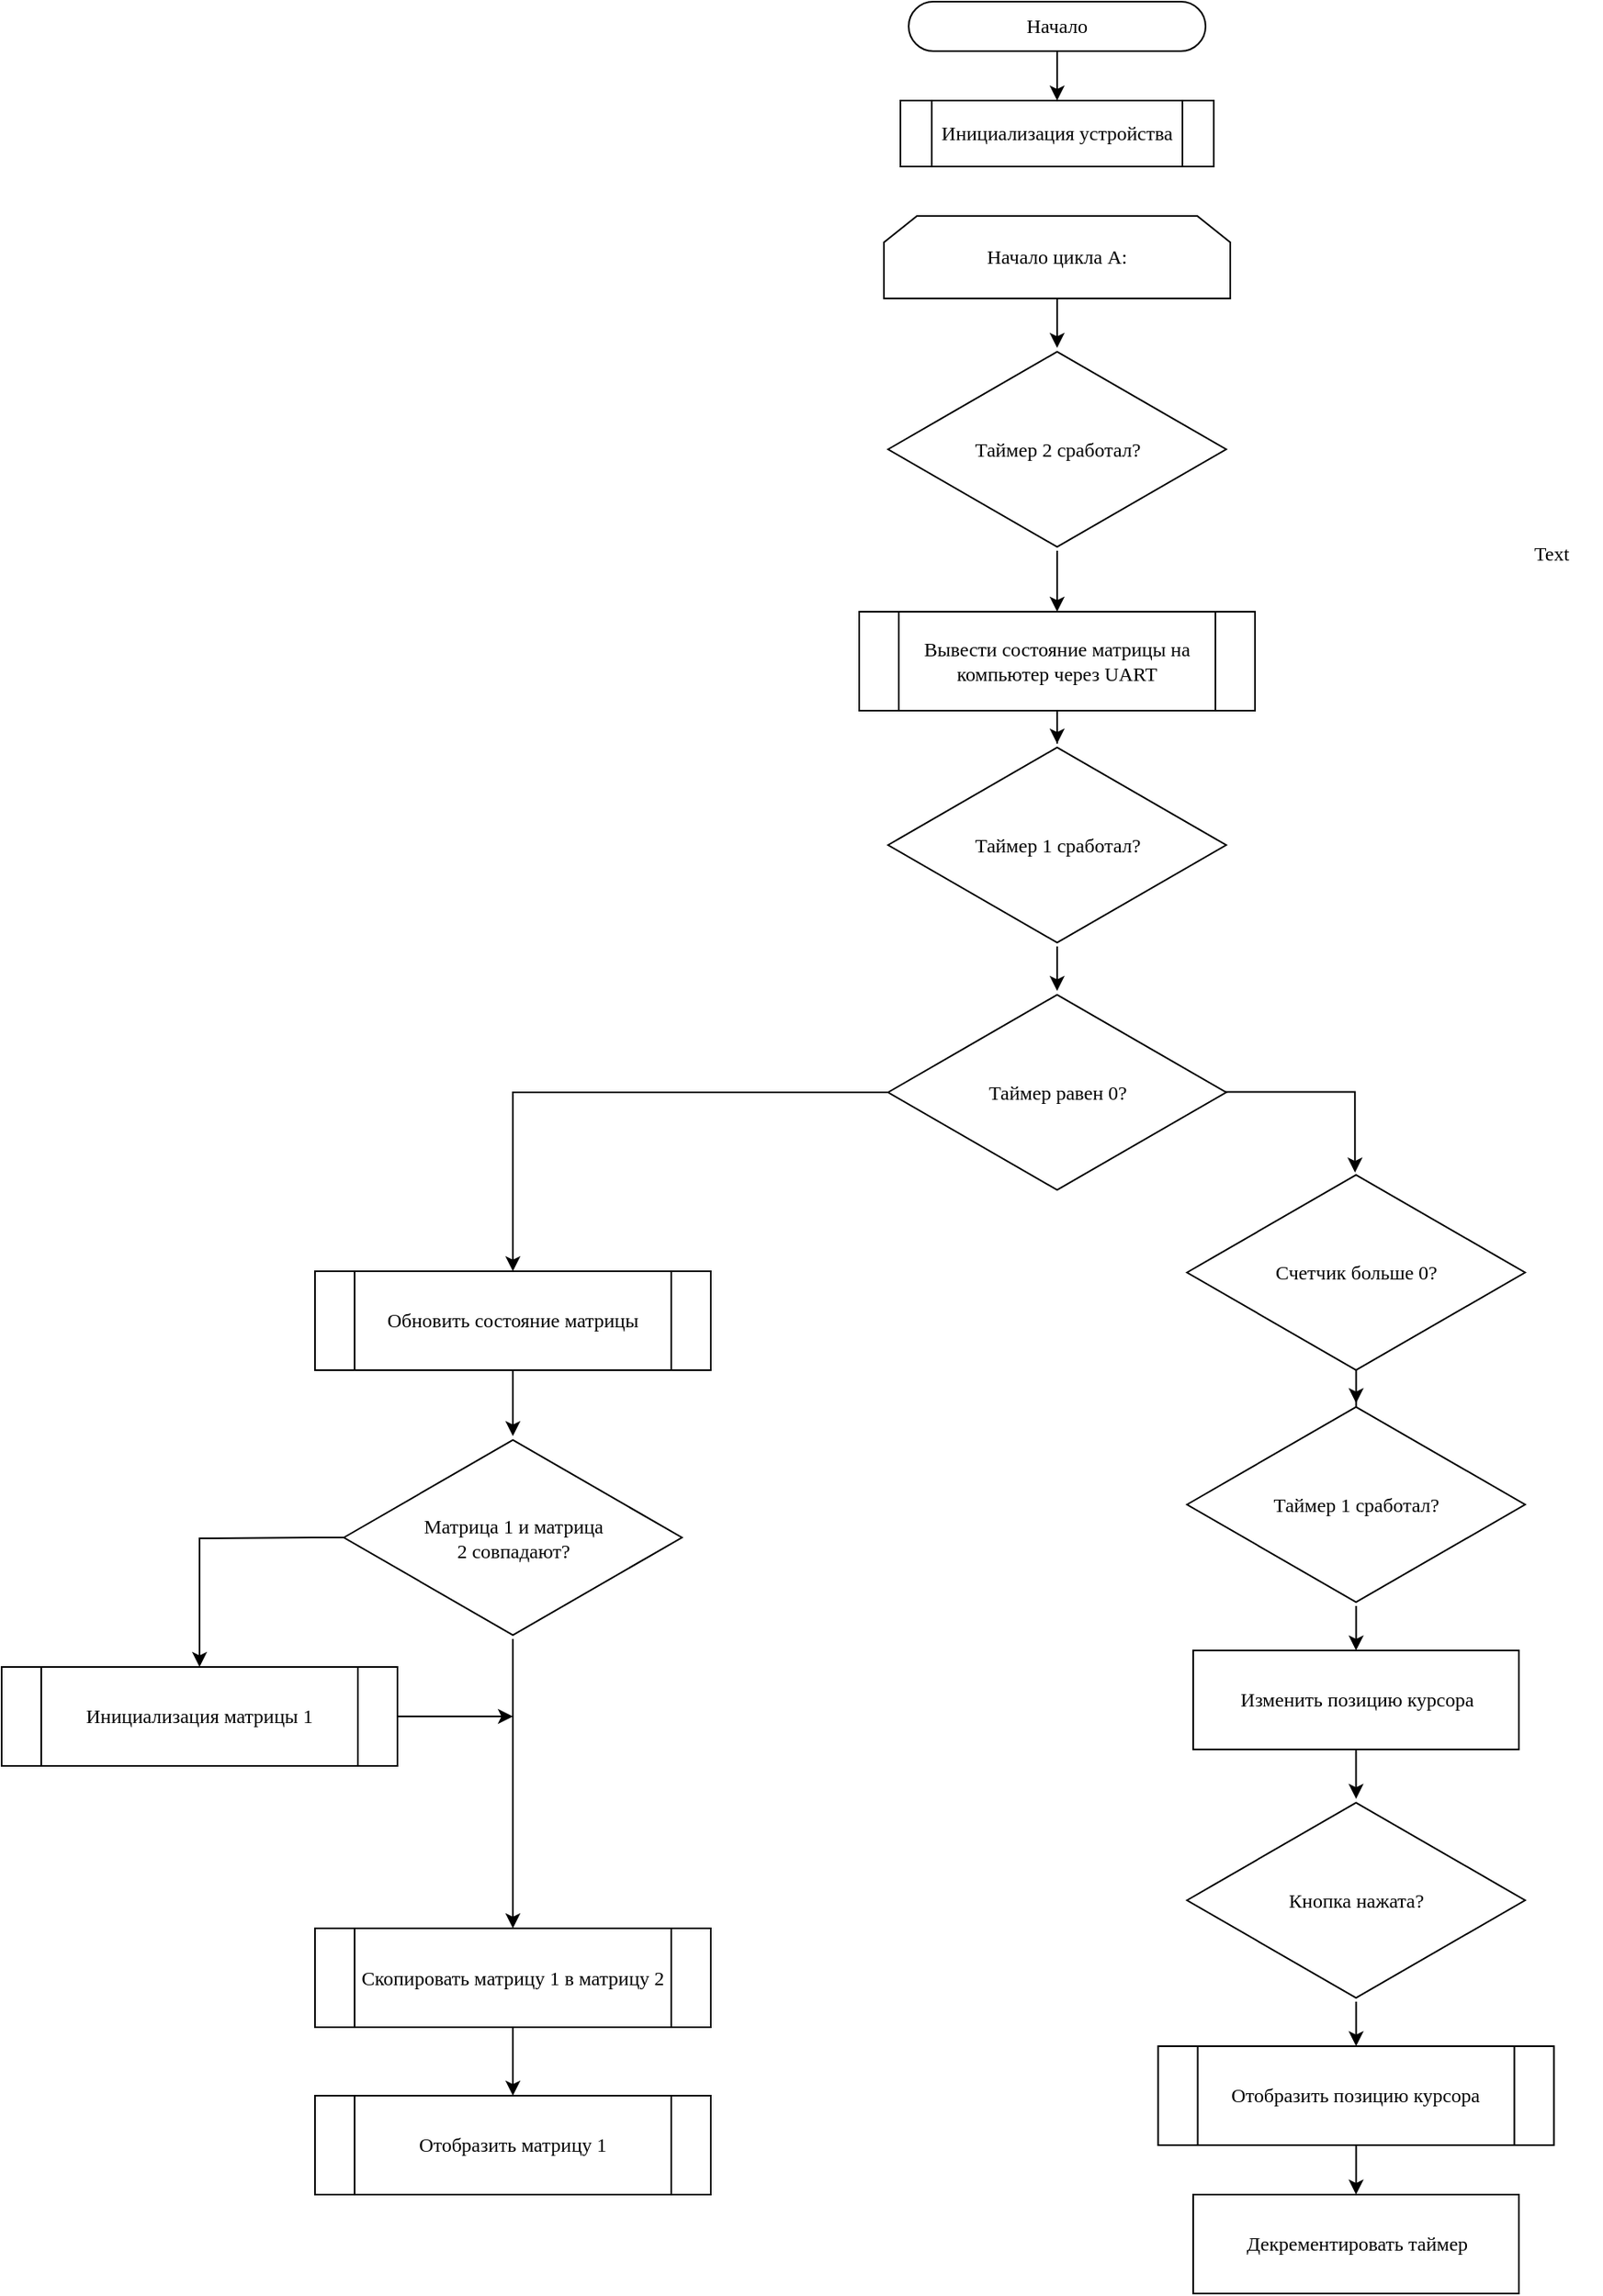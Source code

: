 <mxfile version="15.5.1" type="github">
  <diagram id="C5RBs43oDa-KdzZeNtuy" name="Page-1">
    <mxGraphModel dx="4406" dy="2303" grid="1" gridSize="10" guides="1" tooltips="1" connect="1" arrows="1" fold="1" page="1" pageScale="1" pageWidth="2336" pageHeight="1654" math="0" shadow="0">
      <root>
        <mxCell id="WIyWlLk6GJQsqaUBKTNV-0" />
        <mxCell id="WIyWlLk6GJQsqaUBKTNV-1" parent="WIyWlLk6GJQsqaUBKTNV-0" />
        <mxCell id="nwCR8Wp00dpBARo_HuRd-25" value="" style="edgeStyle=orthogonalEdgeStyle;rounded=0;orthogonalLoop=1;jettySize=auto;html=1;fontFamily=GOST_type_B;fontSource=http%3A%2F%2Fru.legionfonts.com%2Fdownload%2Fgost-2-304-81-type-b-italic;" edge="1" parent="WIyWlLk6GJQsqaUBKTNV-1" source="nwCR8Wp00dpBARo_HuRd-1" target="nwCR8Wp00dpBARo_HuRd-12">
          <mxGeometry relative="1" as="geometry" />
        </mxCell>
        <mxCell id="nwCR8Wp00dpBARo_HuRd-1" value="Вывести состояние матрицы на компьютер через UART" style="shape=process;whiteSpace=wrap;html=1;backgroundOutline=1;fontFamily=Tahoma;" vertex="1" parent="WIyWlLk6GJQsqaUBKTNV-1">
          <mxGeometry x="910" y="650" width="240" height="60" as="geometry" />
        </mxCell>
        <mxCell id="nwCR8Wp00dpBARo_HuRd-24" style="edgeStyle=orthogonalEdgeStyle;rounded=0;orthogonalLoop=1;jettySize=auto;html=1;entryX=0.5;entryY=0;entryDx=0;entryDy=0;fontFamily=GOST_type_B;fontSource=http%3A%2F%2Fru.legionfonts.com%2Fdownload%2Fgost-2-304-81-type-b-italic;" edge="1" parent="WIyWlLk6GJQsqaUBKTNV-1" source="nwCR8Wp00dpBARo_HuRd-4" target="nwCR8Wp00dpBARo_HuRd-1">
          <mxGeometry relative="1" as="geometry" />
        </mxCell>
        <mxCell id="nwCR8Wp00dpBARo_HuRd-4" value="Таймер 2 сработал?" style="html=1;whiteSpace=wrap;aspect=fixed;shape=isoRectangle;fontFamily=Tahoma;" vertex="1" parent="WIyWlLk6GJQsqaUBKTNV-1">
          <mxGeometry x="927.5" y="490" width="205" height="123" as="geometry" />
        </mxCell>
        <mxCell id="nwCR8Wp00dpBARo_HuRd-10" value="" style="edgeStyle=orthogonalEdgeStyle;rounded=0;orthogonalLoop=1;jettySize=auto;html=1;fontFamily=GOST_type_B;fontSource=http%3A%2F%2Fru.legionfonts.com%2Fdownload%2Fgost-2-304-81-type-b-italic;" edge="1" parent="WIyWlLk6GJQsqaUBKTNV-1" source="nwCR8Wp00dpBARo_HuRd-6" target="nwCR8Wp00dpBARo_HuRd-9">
          <mxGeometry relative="1" as="geometry" />
        </mxCell>
        <mxCell id="nwCR8Wp00dpBARo_HuRd-6" value="Начало" style="rounded=1;whiteSpace=wrap;html=1;fontFamily=Tahoma;arcSize=50;" vertex="1" parent="WIyWlLk6GJQsqaUBKTNV-1">
          <mxGeometry x="940" y="280" width="180" height="30" as="geometry" />
        </mxCell>
        <mxCell id="nwCR8Wp00dpBARo_HuRd-7" value="Text" style="text;html=1;strokeColor=none;fillColor=none;align=center;verticalAlign=middle;whiteSpace=wrap;rounded=0;fontFamily=GOST;fontSource=https%3A%2F%2Ffontlibrary.org%2Fru%2Ffont%2Fgostrus-type-a;" vertex="1" parent="WIyWlLk6GJQsqaUBKTNV-1">
          <mxGeometry x="1300" y="600" width="60" height="30" as="geometry" />
        </mxCell>
        <mxCell id="nwCR8Wp00dpBARo_HuRd-9" value="Инициализация устройства" style="shape=process;whiteSpace=wrap;html=1;backgroundOutline=1;fontFamily=GOST_type_B;fontSource=http%3A%2F%2Fru.legionfonts.com%2Fdownload%2Fgost-2-304-81-type-b-italic;" vertex="1" parent="WIyWlLk6GJQsqaUBKTNV-1">
          <mxGeometry x="935" y="340" width="190" height="40" as="geometry" />
        </mxCell>
        <mxCell id="nwCR8Wp00dpBARo_HuRd-18" value="" style="edgeStyle=orthogonalEdgeStyle;rounded=0;orthogonalLoop=1;jettySize=auto;html=1;fontFamily=GOST_type_B;fontSource=http%3A%2F%2Fru.legionfonts.com%2Fdownload%2Fgost-2-304-81-type-b-italic;" edge="1" parent="WIyWlLk6GJQsqaUBKTNV-1" source="nwCR8Wp00dpBARo_HuRd-11" target="nwCR8Wp00dpBARo_HuRd-4">
          <mxGeometry relative="1" as="geometry" />
        </mxCell>
        <mxCell id="nwCR8Wp00dpBARo_HuRd-11" value="Начало цикла А:" style="shape=loopLimit;whiteSpace=wrap;html=1;fontFamily=GOST_type_B;fontSource=http%3A%2F%2Fru.legionfonts.com%2Fdownload%2Fgost-2-304-81-type-b-italic;" vertex="1" parent="WIyWlLk6GJQsqaUBKTNV-1">
          <mxGeometry x="925" y="410" width="210" height="50" as="geometry" />
        </mxCell>
        <mxCell id="nwCR8Wp00dpBARo_HuRd-26" value="" style="edgeStyle=orthogonalEdgeStyle;rounded=0;orthogonalLoop=1;jettySize=auto;html=1;fontFamily=GOST_type_B;fontSource=http%3A%2F%2Fru.legionfonts.com%2Fdownload%2Fgost-2-304-81-type-b-italic;" edge="1" parent="WIyWlLk6GJQsqaUBKTNV-1" source="nwCR8Wp00dpBARo_HuRd-12" target="nwCR8Wp00dpBARo_HuRd-20">
          <mxGeometry relative="1" as="geometry" />
        </mxCell>
        <mxCell id="nwCR8Wp00dpBARo_HuRd-12" value="Таймер 1 сработал?" style="html=1;whiteSpace=wrap;aspect=fixed;shape=isoRectangle;fontFamily=Tahoma;" vertex="1" parent="WIyWlLk6GJQsqaUBKTNV-1">
          <mxGeometry x="927.5" y="730" width="205" height="123" as="geometry" />
        </mxCell>
        <mxCell id="nwCR8Wp00dpBARo_HuRd-38" value="" style="edgeStyle=orthogonalEdgeStyle;rounded=0;orthogonalLoop=1;jettySize=auto;html=1;fontFamily=GOST_type_B;fontSource=http%3A%2F%2Fru.legionfonts.com%2Fdownload%2Fgost-2-304-81-type-b-italic;" edge="1" parent="WIyWlLk6GJQsqaUBKTNV-1" source="nwCR8Wp00dpBARo_HuRd-13" target="nwCR8Wp00dpBARo_HuRd-14">
          <mxGeometry relative="1" as="geometry" />
        </mxCell>
        <mxCell id="nwCR8Wp00dpBARo_HuRd-13" value="Обновить состояние матрицы" style="shape=process;whiteSpace=wrap;html=1;backgroundOutline=1;fontFamily=Tahoma;" vertex="1" parent="WIyWlLk6GJQsqaUBKTNV-1">
          <mxGeometry x="580" y="1050" width="240" height="60" as="geometry" />
        </mxCell>
        <mxCell id="nwCR8Wp00dpBARo_HuRd-39" style="edgeStyle=orthogonalEdgeStyle;rounded=0;orthogonalLoop=1;jettySize=auto;html=1;entryX=0.5;entryY=0;entryDx=0;entryDy=0;fontFamily=GOST_type_B;fontSource=http%3A%2F%2Fru.legionfonts.com%2Fdownload%2Fgost-2-304-81-type-b-italic;exitX=0.012;exitY=0.5;exitDx=0;exitDy=0;exitPerimeter=0;" edge="1" parent="WIyWlLk6GJQsqaUBKTNV-1" source="nwCR8Wp00dpBARo_HuRd-14" target="nwCR8Wp00dpBARo_HuRd-15">
          <mxGeometry relative="1" as="geometry">
            <Array as="points">
              <mxPoint x="578" y="1212" />
              <mxPoint x="510" y="1212" />
            </Array>
          </mxGeometry>
        </mxCell>
        <mxCell id="nwCR8Wp00dpBARo_HuRd-41" style="edgeStyle=orthogonalEdgeStyle;rounded=0;orthogonalLoop=1;jettySize=auto;html=1;entryX=0.5;entryY=0;entryDx=0;entryDy=0;fontFamily=GOST_type_B;fontSource=http%3A%2F%2Fru.legionfonts.com%2Fdownload%2Fgost-2-304-81-type-b-italic;" edge="1" parent="WIyWlLk6GJQsqaUBKTNV-1" source="nwCR8Wp00dpBARo_HuRd-14" target="nwCR8Wp00dpBARo_HuRd-16">
          <mxGeometry relative="1" as="geometry" />
        </mxCell>
        <mxCell id="nwCR8Wp00dpBARo_HuRd-14" value="Матрица 1 и матрица &lt;br&gt;2 совпадают?" style="html=1;whiteSpace=wrap;aspect=fixed;shape=isoRectangle;fontFamily=Tahoma;" vertex="1" parent="WIyWlLk6GJQsqaUBKTNV-1">
          <mxGeometry x="597.5" y="1150" width="205" height="123" as="geometry" />
        </mxCell>
        <mxCell id="nwCR8Wp00dpBARo_HuRd-43" style="edgeStyle=orthogonalEdgeStyle;rounded=0;orthogonalLoop=1;jettySize=auto;html=1;fontFamily=GOST_type_B;fontSource=http%3A%2F%2Fru.legionfonts.com%2Fdownload%2Fgost-2-304-81-type-b-italic;" edge="1" parent="WIyWlLk6GJQsqaUBKTNV-1" source="nwCR8Wp00dpBARo_HuRd-15">
          <mxGeometry relative="1" as="geometry">
            <mxPoint x="700" y="1320" as="targetPoint" />
          </mxGeometry>
        </mxCell>
        <mxCell id="nwCR8Wp00dpBARo_HuRd-15" value="Инициализация матрицы 1" style="shape=process;whiteSpace=wrap;html=1;backgroundOutline=1;fontFamily=Tahoma;" vertex="1" parent="WIyWlLk6GJQsqaUBKTNV-1">
          <mxGeometry x="390" y="1290" width="240" height="60" as="geometry" />
        </mxCell>
        <mxCell id="nwCR8Wp00dpBARo_HuRd-42" value="" style="edgeStyle=orthogonalEdgeStyle;rounded=0;orthogonalLoop=1;jettySize=auto;html=1;fontFamily=GOST_type_B;fontSource=http%3A%2F%2Fru.legionfonts.com%2Fdownload%2Fgost-2-304-81-type-b-italic;" edge="1" parent="WIyWlLk6GJQsqaUBKTNV-1" source="nwCR8Wp00dpBARo_HuRd-16" target="nwCR8Wp00dpBARo_HuRd-17">
          <mxGeometry relative="1" as="geometry" />
        </mxCell>
        <mxCell id="nwCR8Wp00dpBARo_HuRd-16" value="Скопировать матрицу 1 в матрицу 2" style="shape=process;whiteSpace=wrap;html=1;backgroundOutline=1;fontFamily=Tahoma;" vertex="1" parent="WIyWlLk6GJQsqaUBKTNV-1">
          <mxGeometry x="580" y="1448.5" width="240" height="60" as="geometry" />
        </mxCell>
        <mxCell id="nwCR8Wp00dpBARo_HuRd-17" value="Отобразить матрицу 1" style="shape=process;whiteSpace=wrap;html=1;backgroundOutline=1;fontFamily=Tahoma;" vertex="1" parent="WIyWlLk6GJQsqaUBKTNV-1">
          <mxGeometry x="580" y="1550" width="240" height="60" as="geometry" />
        </mxCell>
        <mxCell id="nwCR8Wp00dpBARo_HuRd-27" style="edgeStyle=orthogonalEdgeStyle;rounded=0;orthogonalLoop=1;jettySize=auto;html=1;fontFamily=GOST_type_B;fontSource=http%3A%2F%2Fru.legionfonts.com%2Fdownload%2Fgost-2-304-81-type-b-italic;entryX=0.497;entryY=0.007;entryDx=0;entryDy=0;entryPerimeter=0;exitX=0.992;exitY=0.498;exitDx=0;exitDy=0;exitPerimeter=0;" edge="1" parent="WIyWlLk6GJQsqaUBKTNV-1" source="nwCR8Wp00dpBARo_HuRd-20" target="nwCR8Wp00dpBARo_HuRd-21">
          <mxGeometry relative="1" as="geometry">
            <mxPoint x="1200" y="941.5" as="targetPoint" />
            <Array as="points">
              <mxPoint x="1211" y="941" />
            </Array>
          </mxGeometry>
        </mxCell>
        <mxCell id="nwCR8Wp00dpBARo_HuRd-37" style="edgeStyle=orthogonalEdgeStyle;rounded=0;orthogonalLoop=1;jettySize=auto;html=1;fontFamily=GOST_type_B;fontSource=http%3A%2F%2Fru.legionfonts.com%2Fdownload%2Fgost-2-304-81-type-b-italic;" edge="1" parent="WIyWlLk6GJQsqaUBKTNV-1" source="nwCR8Wp00dpBARo_HuRd-20" target="nwCR8Wp00dpBARo_HuRd-13">
          <mxGeometry relative="1" as="geometry">
            <mxPoint x="860" y="1050" as="targetPoint" />
          </mxGeometry>
        </mxCell>
        <mxCell id="nwCR8Wp00dpBARo_HuRd-20" value="Таймер равен 0?" style="html=1;whiteSpace=wrap;aspect=fixed;shape=isoRectangle;fontFamily=Tahoma;" vertex="1" parent="WIyWlLk6GJQsqaUBKTNV-1">
          <mxGeometry x="927.5" y="880" width="205" height="123" as="geometry" />
        </mxCell>
        <mxCell id="nwCR8Wp00dpBARo_HuRd-29" value="" style="edgeStyle=orthogonalEdgeStyle;rounded=0;orthogonalLoop=1;jettySize=auto;html=1;fontFamily=GOST_type_B;fontSource=http%3A%2F%2Fru.legionfonts.com%2Fdownload%2Fgost-2-304-81-type-b-italic;" edge="1" parent="WIyWlLk6GJQsqaUBKTNV-1" source="nwCR8Wp00dpBARo_HuRd-21" target="nwCR8Wp00dpBARo_HuRd-28">
          <mxGeometry relative="1" as="geometry" />
        </mxCell>
        <mxCell id="nwCR8Wp00dpBARo_HuRd-21" value="Счетчик больше 0?" style="html=1;whiteSpace=wrap;aspect=fixed;shape=isoRectangle;fontFamily=Tahoma;" vertex="1" parent="WIyWlLk6GJQsqaUBKTNV-1">
          <mxGeometry x="1108.75" y="989.25" width="205" height="123" as="geometry" />
        </mxCell>
        <mxCell id="nwCR8Wp00dpBARo_HuRd-32" value="" style="edgeStyle=orthogonalEdgeStyle;rounded=0;orthogonalLoop=1;jettySize=auto;html=1;fontFamily=GOST_type_B;fontSource=http%3A%2F%2Fru.legionfonts.com%2Fdownload%2Fgost-2-304-81-type-b-italic;" edge="1" parent="WIyWlLk6GJQsqaUBKTNV-1" source="nwCR8Wp00dpBARo_HuRd-22" target="nwCR8Wp00dpBARo_HuRd-31">
          <mxGeometry relative="1" as="geometry" />
        </mxCell>
        <UserObject label="Изменить позицию курсора" treeRoot="1" id="nwCR8Wp00dpBARo_HuRd-22">
          <mxCell style="whiteSpace=wrap;html=1;align=center;treeFolding=1;treeMoving=1;newEdgeStyle={&quot;edgeStyle&quot;:&quot;elbowEdgeStyle&quot;,&quot;startArrow&quot;:&quot;none&quot;,&quot;endArrow&quot;:&quot;none&quot;};fontFamily=GOST_type_B;fontSource=http%3A%2F%2Fru.legionfonts.com%2Fdownload%2Fgost-2-304-81-type-b-italic;" vertex="1" parent="WIyWlLk6GJQsqaUBKTNV-1">
            <mxGeometry x="1112.5" y="1280" width="197.5" height="60" as="geometry" />
          </mxCell>
        </UserObject>
        <mxCell id="nwCR8Wp00dpBARo_HuRd-30" value="" style="edgeStyle=orthogonalEdgeStyle;rounded=0;orthogonalLoop=1;jettySize=auto;html=1;fontFamily=GOST_type_B;fontSource=http%3A%2F%2Fru.legionfonts.com%2Fdownload%2Fgost-2-304-81-type-b-italic;" edge="1" parent="WIyWlLk6GJQsqaUBKTNV-1" source="nwCR8Wp00dpBARo_HuRd-28" target="nwCR8Wp00dpBARo_HuRd-22">
          <mxGeometry relative="1" as="geometry" />
        </mxCell>
        <mxCell id="nwCR8Wp00dpBARo_HuRd-28" value="Таймер 1 сработал?" style="html=1;whiteSpace=wrap;aspect=fixed;shape=isoRectangle;fontFamily=Tahoma;" vertex="1" parent="WIyWlLk6GJQsqaUBKTNV-1">
          <mxGeometry x="1108.75" y="1130" width="205" height="123" as="geometry" />
        </mxCell>
        <mxCell id="nwCR8Wp00dpBARo_HuRd-34" value="" style="edgeStyle=orthogonalEdgeStyle;rounded=0;orthogonalLoop=1;jettySize=auto;html=1;fontFamily=GOST_type_B;fontSource=http%3A%2F%2Fru.legionfonts.com%2Fdownload%2Fgost-2-304-81-type-b-italic;" edge="1" parent="WIyWlLk6GJQsqaUBKTNV-1" source="nwCR8Wp00dpBARo_HuRd-31" target="nwCR8Wp00dpBARo_HuRd-33">
          <mxGeometry relative="1" as="geometry" />
        </mxCell>
        <mxCell id="nwCR8Wp00dpBARo_HuRd-31" value="Кнопка нажата?" style="html=1;whiteSpace=wrap;aspect=fixed;shape=isoRectangle;fontFamily=Tahoma;" vertex="1" parent="WIyWlLk6GJQsqaUBKTNV-1">
          <mxGeometry x="1108.75" y="1370" width="205" height="123" as="geometry" />
        </mxCell>
        <mxCell id="nwCR8Wp00dpBARo_HuRd-36" value="" style="edgeStyle=orthogonalEdgeStyle;rounded=0;orthogonalLoop=1;jettySize=auto;html=1;fontFamily=GOST_type_B;fontSource=http%3A%2F%2Fru.legionfonts.com%2Fdownload%2Fgost-2-304-81-type-b-italic;" edge="1" parent="WIyWlLk6GJQsqaUBKTNV-1" source="nwCR8Wp00dpBARo_HuRd-33" target="nwCR8Wp00dpBARo_HuRd-35">
          <mxGeometry relative="1" as="geometry" />
        </mxCell>
        <mxCell id="nwCR8Wp00dpBARo_HuRd-33" value="Отобразить позицию курсора" style="shape=process;whiteSpace=wrap;html=1;backgroundOutline=1;fontFamily=Tahoma;" vertex="1" parent="WIyWlLk6GJQsqaUBKTNV-1">
          <mxGeometry x="1091.25" y="1520" width="240" height="60" as="geometry" />
        </mxCell>
        <UserObject label="Декрементировать таймер" treeRoot="1" id="nwCR8Wp00dpBARo_HuRd-35">
          <mxCell style="whiteSpace=wrap;html=1;align=center;treeFolding=1;treeMoving=1;newEdgeStyle={&quot;edgeStyle&quot;:&quot;elbowEdgeStyle&quot;,&quot;startArrow&quot;:&quot;none&quot;,&quot;endArrow&quot;:&quot;none&quot;};fontFamily=GOST_type_B;fontSource=http%3A%2F%2Fru.legionfonts.com%2Fdownload%2Fgost-2-304-81-type-b-italic;" vertex="1" parent="WIyWlLk6GJQsqaUBKTNV-1">
            <mxGeometry x="1112.5" y="1610" width="197.5" height="60" as="geometry" />
          </mxCell>
        </UserObject>
      </root>
    </mxGraphModel>
  </diagram>
</mxfile>
